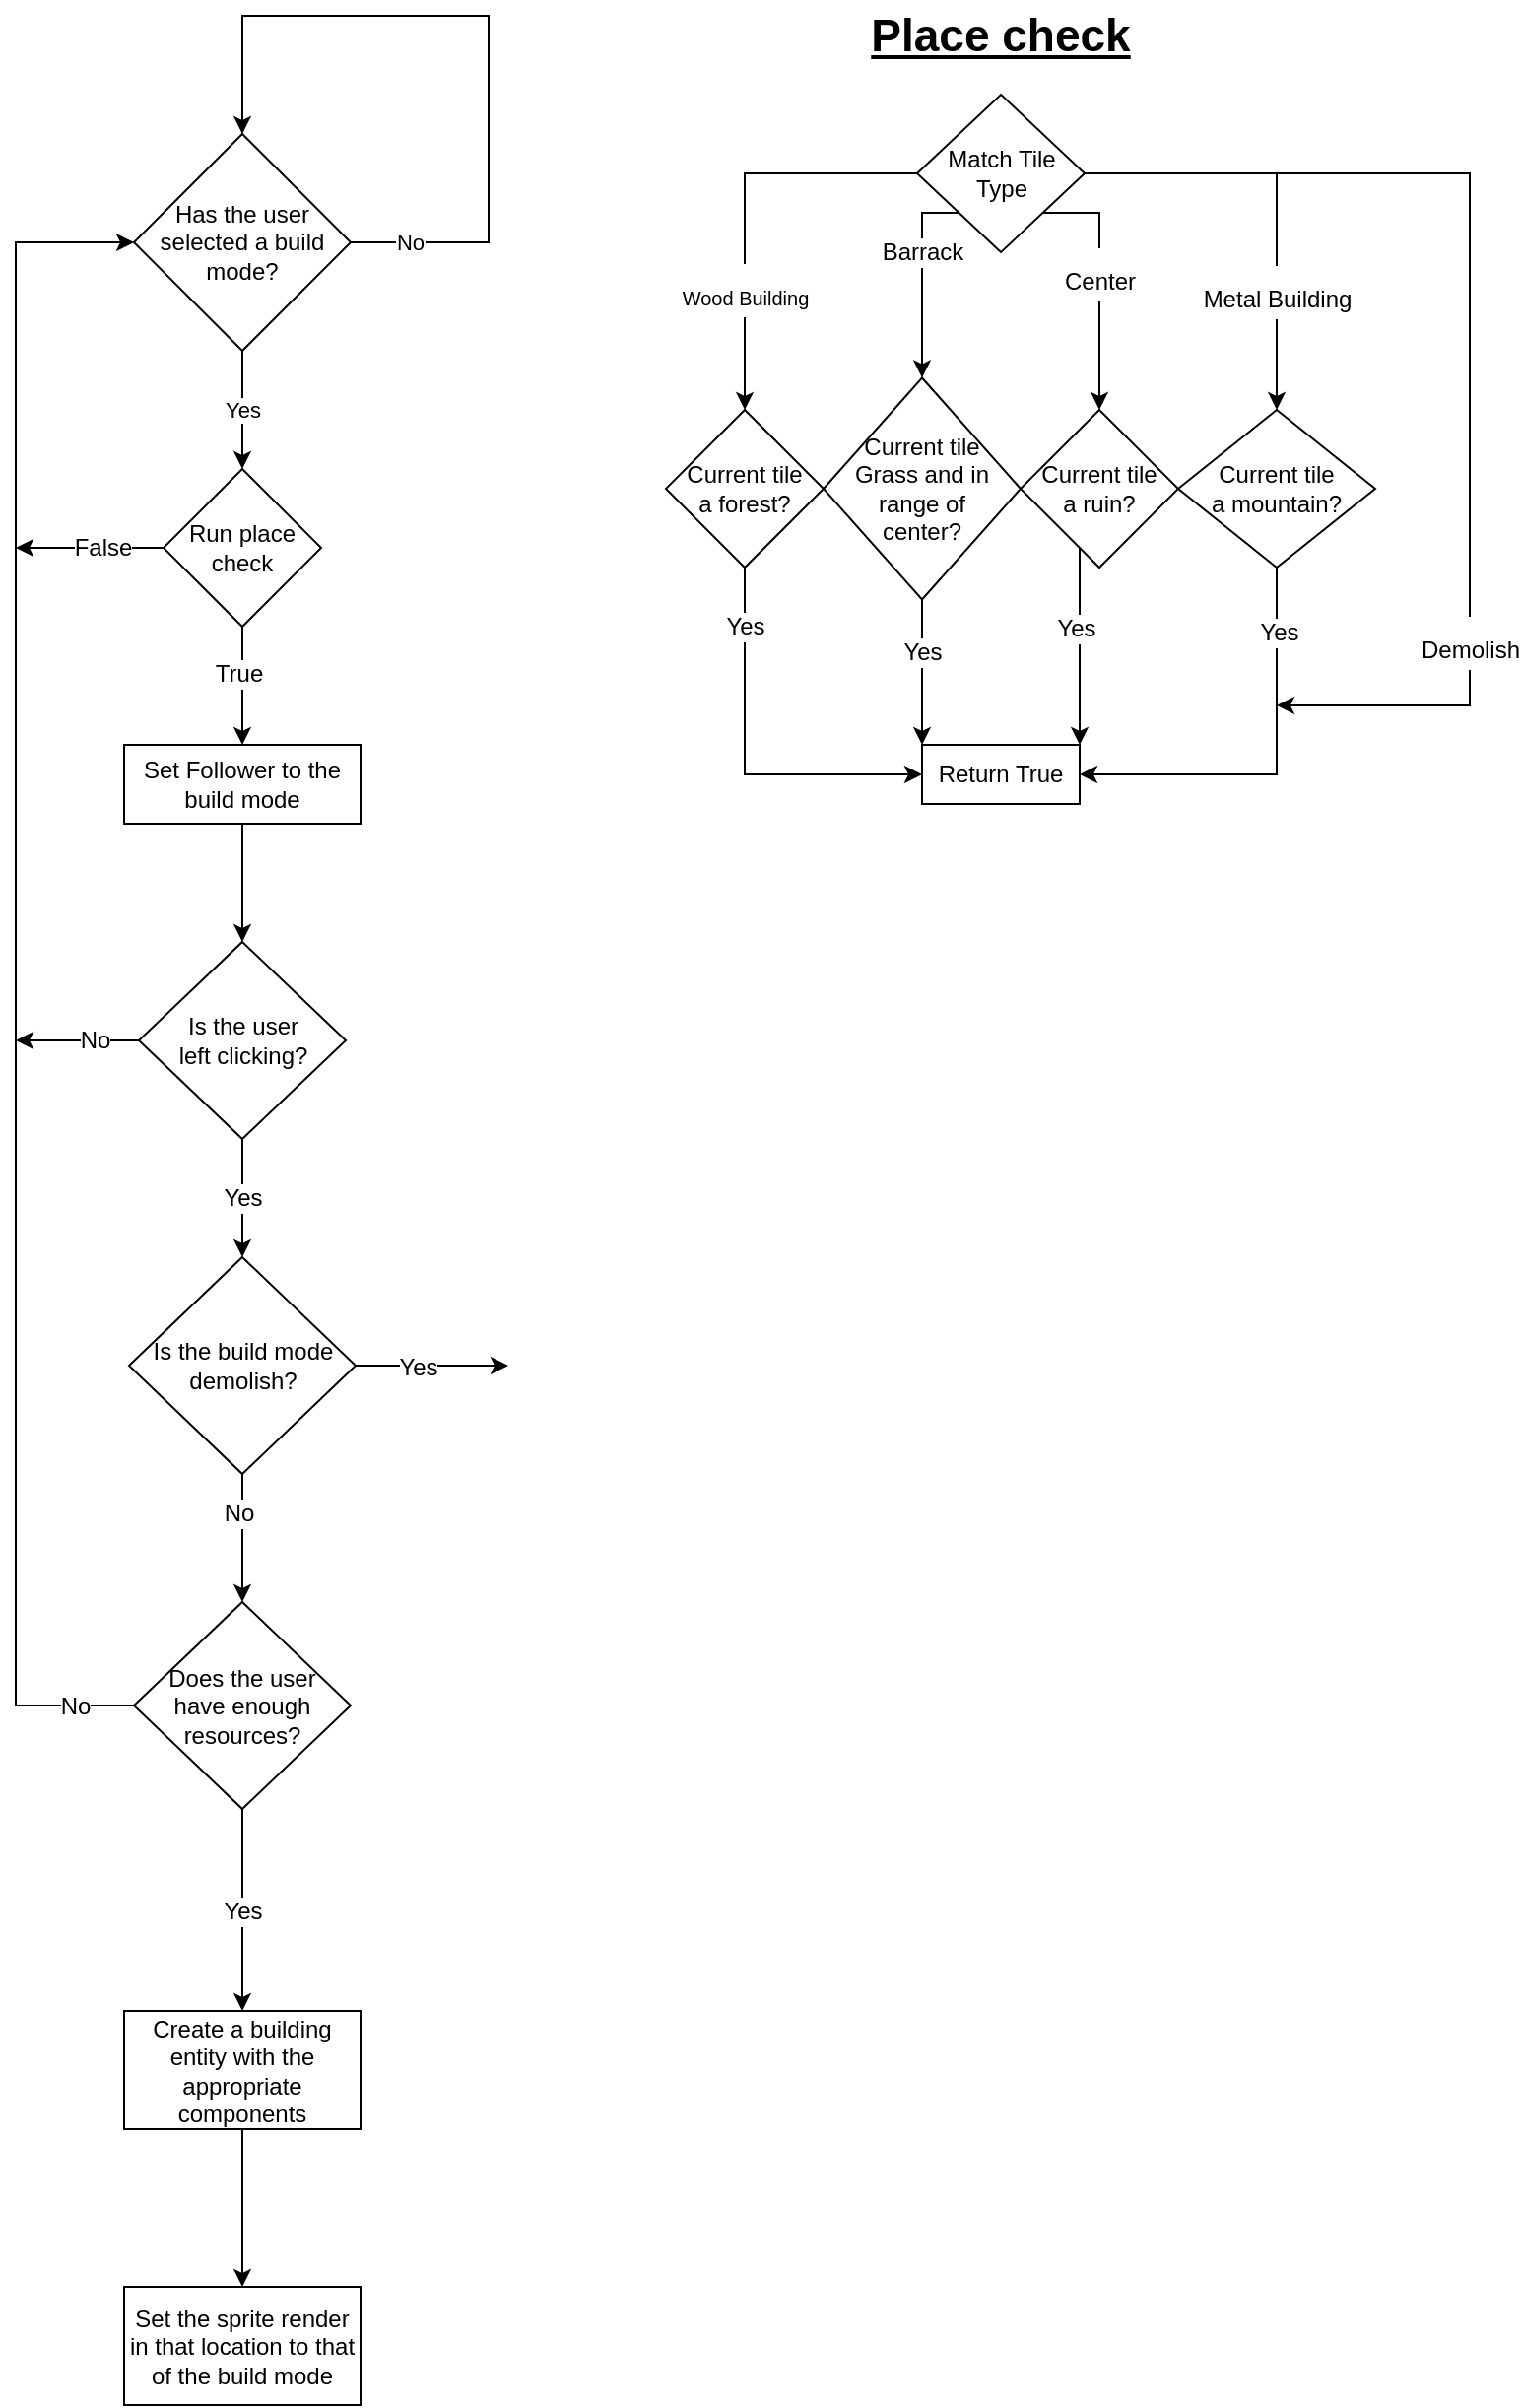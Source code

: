 <mxfile version="14.0.1" type="github">
  <diagram id="pgvQU4TPYQ710n_Lu6ZC" name="Page-1">
    <mxGraphModel dx="1177" dy="647" grid="1" gridSize="10" guides="1" tooltips="1" connect="1" arrows="1" fold="1" page="1" pageScale="1" pageWidth="827" pageHeight="1169" math="0" shadow="0">
      <root>
        <mxCell id="0" />
        <mxCell id="1" parent="0" />
        <mxCell id="Tz45q9WBiDekPMIarujH-3" value="Yes" style="edgeStyle=orthogonalEdgeStyle;rounded=0;orthogonalLoop=1;jettySize=auto;html=1;" edge="1" parent="1" source="Tz45q9WBiDekPMIarujH-1" target="Tz45q9WBiDekPMIarujH-31">
          <mxGeometry relative="1" as="geometry">
            <mxPoint x="135" y="255" as="targetPoint" />
          </mxGeometry>
        </mxCell>
        <mxCell id="Tz45q9WBiDekPMIarujH-4" style="edgeStyle=orthogonalEdgeStyle;rounded=0;orthogonalLoop=1;jettySize=auto;html=1;entryX=0.5;entryY=0;entryDx=0;entryDy=0;" edge="1" parent="1" source="Tz45q9WBiDekPMIarujH-1" target="Tz45q9WBiDekPMIarujH-1">
          <mxGeometry relative="1" as="geometry">
            <mxPoint x="260" y="-20" as="targetPoint" />
            <Array as="points">
              <mxPoint x="260" y="145" />
              <mxPoint x="260" y="30" />
              <mxPoint x="135" y="30" />
            </Array>
          </mxGeometry>
        </mxCell>
        <mxCell id="Tz45q9WBiDekPMIarujH-5" value="No" style="edgeLabel;html=1;align=center;verticalAlign=middle;resizable=0;points=[];" vertex="1" connectable="0" parent="Tz45q9WBiDekPMIarujH-4">
          <mxGeometry x="-0.46" y="3" relative="1" as="geometry">
            <mxPoint x="-37" y="30" as="offset" />
          </mxGeometry>
        </mxCell>
        <mxCell id="Tz45q9WBiDekPMIarujH-1" value="Has the user selected a build mode?" style="rhombus;whiteSpace=wrap;html=1;" vertex="1" parent="1">
          <mxGeometry x="80" y="90" width="110" height="110" as="geometry" />
        </mxCell>
        <mxCell id="Tz45q9WBiDekPMIarujH-7" value="Place check" style="text;html=1;strokeColor=none;fillColor=none;align=center;verticalAlign=middle;whiteSpace=wrap;rounded=0;fontSize=23;fontStyle=5" vertex="1" parent="1">
          <mxGeometry x="410" y="30" width="220" height="20" as="geometry" />
        </mxCell>
        <mxCell id="Tz45q9WBiDekPMIarujH-10" value="Barrack" style="edgeStyle=orthogonalEdgeStyle;rounded=0;orthogonalLoop=1;jettySize=auto;html=1;exitX=0;exitY=1;exitDx=0;exitDy=0;fontSize=12;entryX=0.5;entryY=0;entryDx=0;entryDy=0;" edge="1" parent="1" source="Tz45q9WBiDekPMIarujH-9" target="Tz45q9WBiDekPMIarujH-17">
          <mxGeometry x="-0.253" relative="1" as="geometry">
            <mxPoint x="499" y="260" as="targetPoint" />
            <Array as="points">
              <mxPoint x="480" y="130" />
            </Array>
            <mxPoint as="offset" />
          </mxGeometry>
        </mxCell>
        <mxCell id="Tz45q9WBiDekPMIarujH-11" style="edgeStyle=orthogonalEdgeStyle;rounded=0;orthogonalLoop=1;jettySize=auto;html=1;exitX=0;exitY=0.5;exitDx=0;exitDy=0;fontSize=23;entryX=0.5;entryY=0;entryDx=0;entryDy=0;" edge="1" parent="1" source="Tz45q9WBiDekPMIarujH-9" target="Tz45q9WBiDekPMIarujH-16">
          <mxGeometry relative="1" as="geometry">
            <mxPoint x="400" y="240" as="targetPoint" />
          </mxGeometry>
        </mxCell>
        <mxCell id="Tz45q9WBiDekPMIarujH-14" value="&lt;font size=&quot;1&quot;&gt;Wood Building&lt;br&gt;&lt;/font&gt;" style="edgeLabel;html=1;align=center;verticalAlign=middle;resizable=0;points=[];fontSize=23;" vertex="1" connectable="0" parent="Tz45q9WBiDekPMIarujH-11">
          <mxGeometry x="0.223" relative="1" as="geometry">
            <mxPoint y="19.5" as="offset" />
          </mxGeometry>
        </mxCell>
        <mxCell id="Tz45q9WBiDekPMIarujH-12" value="&lt;font style=&quot;font-size: 12px&quot;&gt;Center&lt;/font&gt;" style="edgeStyle=orthogonalEdgeStyle;rounded=0;orthogonalLoop=1;jettySize=auto;html=1;exitX=1;exitY=1;exitDx=0;exitDy=0;fontSize=23;" edge="1" parent="1" source="Tz45q9WBiDekPMIarujH-9" target="Tz45q9WBiDekPMIarujH-18">
          <mxGeometry x="-0.077" relative="1" as="geometry">
            <mxPoint x="541" y="230" as="targetPoint" />
            <Array as="points">
              <mxPoint x="570" y="130" />
            </Array>
            <mxPoint as="offset" />
          </mxGeometry>
        </mxCell>
        <mxCell id="Tz45q9WBiDekPMIarujH-13" value="&lt;font style=&quot;font-size: 12px&quot;&gt;Metal Building&lt;br&gt;&lt;/font&gt;" style="edgeStyle=orthogonalEdgeStyle;rounded=0;orthogonalLoop=1;jettySize=auto;html=1;exitX=1;exitY=0.5;exitDx=0;exitDy=0;fontSize=23;" edge="1" parent="1" source="Tz45q9WBiDekPMIarujH-9" target="Tz45q9WBiDekPMIarujH-20">
          <mxGeometry x="0.437" relative="1" as="geometry">
            <mxPoint x="640" y="240" as="targetPoint" />
            <mxPoint y="1" as="offset" />
          </mxGeometry>
        </mxCell>
        <mxCell id="Tz45q9WBiDekPMIarujH-9" value="Match Tile Type" style="rhombus;whiteSpace=wrap;html=1;" vertex="1" parent="1">
          <mxGeometry x="477.5" y="70" width="85" height="80" as="geometry" />
        </mxCell>
        <mxCell id="Tz45q9WBiDekPMIarujH-22" style="edgeStyle=orthogonalEdgeStyle;rounded=0;orthogonalLoop=1;jettySize=auto;html=1;fontSize=12;entryX=0;entryY=0.5;entryDx=0;entryDy=0;" edge="1" parent="1" source="Tz45q9WBiDekPMIarujH-16" target="Tz45q9WBiDekPMIarujH-21">
          <mxGeometry relative="1" as="geometry">
            <mxPoint x="390" y="430" as="targetPoint" />
            <Array as="points">
              <mxPoint x="390" y="415" />
            </Array>
          </mxGeometry>
        </mxCell>
        <mxCell id="Tz45q9WBiDekPMIarujH-26" value="Yes" style="edgeLabel;html=1;align=center;verticalAlign=middle;resizable=0;points=[];fontSize=12;" vertex="1" connectable="0" parent="Tz45q9WBiDekPMIarujH-22">
          <mxGeometry x="-0.694" relative="1" as="geometry">
            <mxPoint as="offset" />
          </mxGeometry>
        </mxCell>
        <mxCell id="Tz45q9WBiDekPMIarujH-16" value="&lt;div&gt;Current tile &lt;br&gt;&lt;/div&gt;&lt;div&gt;a forest?&lt;/div&gt;" style="rhombus;whiteSpace=wrap;html=1;fontSize=12;" vertex="1" parent="1">
          <mxGeometry x="350" y="230" width="80" height="80" as="geometry" />
        </mxCell>
        <mxCell id="Tz45q9WBiDekPMIarujH-23" style="edgeStyle=orthogonalEdgeStyle;rounded=0;orthogonalLoop=1;jettySize=auto;html=1;entryX=0;entryY=0;entryDx=0;entryDy=0;fontSize=12;" edge="1" parent="1" source="Tz45q9WBiDekPMIarujH-17" target="Tz45q9WBiDekPMIarujH-21">
          <mxGeometry relative="1" as="geometry" />
        </mxCell>
        <mxCell id="Tz45q9WBiDekPMIarujH-27" value="Yes" style="edgeLabel;html=1;align=center;verticalAlign=middle;resizable=0;points=[];fontSize=12;" vertex="1" connectable="0" parent="Tz45q9WBiDekPMIarujH-23">
          <mxGeometry x="-0.275" relative="1" as="geometry">
            <mxPoint as="offset" />
          </mxGeometry>
        </mxCell>
        <mxCell id="Tz45q9WBiDekPMIarujH-17" value="&lt;div&gt;Current tile &lt;br&gt;&lt;/div&gt;&lt;div&gt;Grass and in range of &lt;br&gt;&lt;/div&gt;&lt;div&gt;center?&lt;br&gt;&lt;/div&gt;" style="rhombus;whiteSpace=wrap;html=1;fontSize=12;" vertex="1" parent="1">
          <mxGeometry x="430" y="213.75" width="100" height="112.5" as="geometry" />
        </mxCell>
        <mxCell id="Tz45q9WBiDekPMIarujH-24" style="edgeStyle=orthogonalEdgeStyle;rounded=0;orthogonalLoop=1;jettySize=auto;html=1;entryX=1;entryY=0;entryDx=0;entryDy=0;fontSize=12;" edge="1" parent="1" source="Tz45q9WBiDekPMIarujH-18" target="Tz45q9WBiDekPMIarujH-21">
          <mxGeometry relative="1" as="geometry">
            <Array as="points">
              <mxPoint x="560" y="340" />
              <mxPoint x="560" y="340" />
            </Array>
          </mxGeometry>
        </mxCell>
        <mxCell id="Tz45q9WBiDekPMIarujH-28" value="Yes" style="edgeLabel;html=1;align=center;verticalAlign=middle;resizable=0;points=[];fontSize=12;" vertex="1" connectable="0" parent="Tz45q9WBiDekPMIarujH-24">
          <mxGeometry x="-0.192" y="-2" relative="1" as="geometry">
            <mxPoint as="offset" />
          </mxGeometry>
        </mxCell>
        <mxCell id="Tz45q9WBiDekPMIarujH-18" value="&lt;div&gt;Current tile &lt;br&gt;&lt;/div&gt;&lt;div&gt;a ruin?&lt;/div&gt;" style="rhombus;whiteSpace=wrap;html=1;" vertex="1" parent="1">
          <mxGeometry x="530" y="230" width="80" height="80" as="geometry" />
        </mxCell>
        <mxCell id="Tz45q9WBiDekPMIarujH-25" style="edgeStyle=orthogonalEdgeStyle;rounded=0;orthogonalLoop=1;jettySize=auto;html=1;fontSize=12;entryX=1;entryY=0.5;entryDx=0;entryDy=0;" edge="1" parent="1" source="Tz45q9WBiDekPMIarujH-20" target="Tz45q9WBiDekPMIarujH-21">
          <mxGeometry relative="1" as="geometry">
            <mxPoint x="660" y="420" as="targetPoint" />
            <Array as="points">
              <mxPoint x="660" y="415" />
            </Array>
          </mxGeometry>
        </mxCell>
        <mxCell id="Tz45q9WBiDekPMIarujH-29" value="Yes" style="edgeLabel;html=1;align=center;verticalAlign=middle;resizable=0;points=[];fontSize=12;" vertex="1" connectable="0" parent="Tz45q9WBiDekPMIarujH-25">
          <mxGeometry x="-0.681" y="1" relative="1" as="geometry">
            <mxPoint as="offset" />
          </mxGeometry>
        </mxCell>
        <mxCell id="Tz45q9WBiDekPMIarujH-20" value="&lt;div&gt;Current tile &lt;br&gt;&lt;/div&gt;&lt;div&gt;a mountain?&lt;/div&gt;" style="rhombus;whiteSpace=wrap;html=1;" vertex="1" parent="1">
          <mxGeometry x="610" y="230" width="100" height="80" as="geometry" />
        </mxCell>
        <mxCell id="Tz45q9WBiDekPMIarujH-21" value="Return True" style="rounded=0;whiteSpace=wrap;html=1;fontSize=12;" vertex="1" parent="1">
          <mxGeometry x="480" y="400" width="80" height="30" as="geometry" />
        </mxCell>
        <mxCell id="Tz45q9WBiDekPMIarujH-33" value="" style="edgeStyle=orthogonalEdgeStyle;rounded=0;orthogonalLoop=1;jettySize=auto;html=1;fontSize=12;" edge="1" parent="1" source="Tz45q9WBiDekPMIarujH-31" target="Tz45q9WBiDekPMIarujH-32">
          <mxGeometry relative="1" as="geometry" />
        </mxCell>
        <mxCell id="Tz45q9WBiDekPMIarujH-34" value="True" style="edgeLabel;html=1;align=center;verticalAlign=middle;resizable=0;points=[];fontSize=12;" vertex="1" connectable="0" parent="Tz45q9WBiDekPMIarujH-33">
          <mxGeometry x="-0.203" y="-2" relative="1" as="geometry">
            <mxPoint as="offset" />
          </mxGeometry>
        </mxCell>
        <mxCell id="Tz45q9WBiDekPMIarujH-38" style="edgeStyle=orthogonalEdgeStyle;rounded=0;orthogonalLoop=1;jettySize=auto;html=1;fontSize=12;exitX=0;exitY=0.5;exitDx=0;exitDy=0;" edge="1" parent="1" source="Tz45q9WBiDekPMIarujH-31">
          <mxGeometry relative="1" as="geometry">
            <mxPoint x="20" y="300" as="targetPoint" />
            <mxPoint x="100" y="300" as="sourcePoint" />
            <Array as="points" />
          </mxGeometry>
        </mxCell>
        <mxCell id="Tz45q9WBiDekPMIarujH-39" value="False" style="edgeLabel;html=1;align=center;verticalAlign=middle;resizable=0;points=[];fontSize=12;" vertex="1" connectable="0" parent="Tz45q9WBiDekPMIarujH-38">
          <mxGeometry x="-0.169" relative="1" as="geometry">
            <mxPoint as="offset" />
          </mxGeometry>
        </mxCell>
        <mxCell id="Tz45q9WBiDekPMIarujH-31" value="Run place check" style="rhombus;whiteSpace=wrap;html=1;" vertex="1" parent="1">
          <mxGeometry x="95" y="260" width="80" height="80" as="geometry" />
        </mxCell>
        <mxCell id="Tz45q9WBiDekPMIarujH-36" value="" style="edgeStyle=orthogonalEdgeStyle;rounded=0;orthogonalLoop=1;jettySize=auto;html=1;fontSize=12;" edge="1" parent="1" source="Tz45q9WBiDekPMIarujH-32" target="Tz45q9WBiDekPMIarujH-35">
          <mxGeometry relative="1" as="geometry" />
        </mxCell>
        <mxCell id="Tz45q9WBiDekPMIarujH-32" value="Set Follower to the build mode" style="whiteSpace=wrap;html=1;" vertex="1" parent="1">
          <mxGeometry x="75" y="400" width="120" height="40" as="geometry" />
        </mxCell>
        <mxCell id="Tz45q9WBiDekPMIarujH-41" value="Yes" style="edgeStyle=orthogonalEdgeStyle;rounded=0;orthogonalLoop=1;jettySize=auto;html=1;fontSize=12;" edge="1" parent="1" source="Tz45q9WBiDekPMIarujH-35" target="Tz45q9WBiDekPMIarujH-42">
          <mxGeometry relative="1" as="geometry">
            <mxPoint x="135" y="700" as="targetPoint" />
          </mxGeometry>
        </mxCell>
        <mxCell id="Tz45q9WBiDekPMIarujH-53" style="edgeStyle=orthogonalEdgeStyle;rounded=0;orthogonalLoop=1;jettySize=auto;html=1;fontSize=12;" edge="1" parent="1" source="Tz45q9WBiDekPMIarujH-35">
          <mxGeometry relative="1" as="geometry">
            <mxPoint x="20" y="550" as="targetPoint" />
          </mxGeometry>
        </mxCell>
        <mxCell id="Tz45q9WBiDekPMIarujH-54" value="No" style="edgeLabel;html=1;align=center;verticalAlign=middle;resizable=0;points=[];fontSize=12;" vertex="1" connectable="0" parent="Tz45q9WBiDekPMIarujH-53">
          <mxGeometry x="-0.285" relative="1" as="geometry">
            <mxPoint as="offset" />
          </mxGeometry>
        </mxCell>
        <mxCell id="Tz45q9WBiDekPMIarujH-35" value="&lt;div&gt;Is the user &lt;br&gt;&lt;/div&gt;&lt;div&gt;left clicking?&lt;/div&gt;" style="rhombus;whiteSpace=wrap;html=1;" vertex="1" parent="1">
          <mxGeometry x="82.5" y="500" width="105" height="100" as="geometry" />
        </mxCell>
        <mxCell id="Tz45q9WBiDekPMIarujH-44" value="" style="edgeStyle=orthogonalEdgeStyle;rounded=0;orthogonalLoop=1;jettySize=auto;html=1;fontSize=12;" edge="1" parent="1" source="Tz45q9WBiDekPMIarujH-42">
          <mxGeometry relative="1" as="geometry">
            <mxPoint x="270" y="715" as="targetPoint" />
          </mxGeometry>
        </mxCell>
        <mxCell id="Tz45q9WBiDekPMIarujH-45" value="Yes" style="edgeLabel;html=1;align=center;verticalAlign=middle;resizable=0;points=[];fontSize=12;" vertex="1" connectable="0" parent="Tz45q9WBiDekPMIarujH-44">
          <mxGeometry x="-0.198" y="-1" relative="1" as="geometry">
            <mxPoint as="offset" />
          </mxGeometry>
        </mxCell>
        <mxCell id="Tz45q9WBiDekPMIarujH-47" value="" style="edgeStyle=orthogonalEdgeStyle;rounded=0;orthogonalLoop=1;jettySize=auto;html=1;fontSize=12;" edge="1" parent="1" source="Tz45q9WBiDekPMIarujH-42" target="Tz45q9WBiDekPMIarujH-50">
          <mxGeometry relative="1" as="geometry">
            <mxPoint x="135" y="875" as="targetPoint" />
          </mxGeometry>
        </mxCell>
        <mxCell id="Tz45q9WBiDekPMIarujH-49" value="No" style="edgeLabel;html=1;align=center;verticalAlign=middle;resizable=0;points=[];fontSize=12;" vertex="1" connectable="0" parent="Tz45q9WBiDekPMIarujH-47">
          <mxGeometry x="-0.388" y="-2" relative="1" as="geometry">
            <mxPoint as="offset" />
          </mxGeometry>
        </mxCell>
        <mxCell id="Tz45q9WBiDekPMIarujH-42" value="Is the build mode demolish?" style="rhombus;whiteSpace=wrap;html=1;" vertex="1" parent="1">
          <mxGeometry x="77.5" y="660" width="115" height="110" as="geometry" />
        </mxCell>
        <mxCell id="Tz45q9WBiDekPMIarujH-51" value="No" style="edgeStyle=orthogonalEdgeStyle;rounded=0;orthogonalLoop=1;jettySize=auto;html=1;exitX=0;exitY=0.5;exitDx=0;exitDy=0;fontSize=12;" edge="1" parent="1" source="Tz45q9WBiDekPMIarujH-50" target="Tz45q9WBiDekPMIarujH-1">
          <mxGeometry x="-0.93" relative="1" as="geometry">
            <mxPoint x="20" y="130" as="targetPoint" />
            <Array as="points">
              <mxPoint x="20" y="888" />
              <mxPoint x="20" y="145" />
            </Array>
            <mxPoint as="offset" />
          </mxGeometry>
        </mxCell>
        <mxCell id="Tz45q9WBiDekPMIarujH-56" value="Yes" style="edgeStyle=orthogonalEdgeStyle;rounded=0;orthogonalLoop=1;jettySize=auto;html=1;fontSize=12;" edge="1" parent="1" source="Tz45q9WBiDekPMIarujH-50" target="Tz45q9WBiDekPMIarujH-55">
          <mxGeometry relative="1" as="geometry" />
        </mxCell>
        <mxCell id="Tz45q9WBiDekPMIarujH-50" value="&lt;div&gt;Does the user &lt;br&gt;&lt;/div&gt;&lt;div&gt;have enough resources?&lt;/div&gt;" style="rhombus;whiteSpace=wrap;html=1;" vertex="1" parent="1">
          <mxGeometry x="80" y="835" width="110" height="105" as="geometry" />
        </mxCell>
        <mxCell id="Tz45q9WBiDekPMIarujH-58" value="" style="edgeStyle=orthogonalEdgeStyle;rounded=0;orthogonalLoop=1;jettySize=auto;html=1;fontSize=12;" edge="1" parent="1" source="Tz45q9WBiDekPMIarujH-55" target="Tz45q9WBiDekPMIarujH-57">
          <mxGeometry relative="1" as="geometry" />
        </mxCell>
        <mxCell id="Tz45q9WBiDekPMIarujH-55" value="Create a building entity with the appropriate components" style="whiteSpace=wrap;html=1;" vertex="1" parent="1">
          <mxGeometry x="75" y="1042.5" width="120" height="60" as="geometry" />
        </mxCell>
        <mxCell id="Tz45q9WBiDekPMIarujH-57" value="Set the sprite render in that location to that of the build mode" style="whiteSpace=wrap;html=1;" vertex="1" parent="1">
          <mxGeometry x="75" y="1182.5" width="120" height="60" as="geometry" />
        </mxCell>
        <mxCell id="Tz45q9WBiDekPMIarujH-59" value="&lt;font style=&quot;font-size: 12px&quot;&gt;Demolish&lt;/font&gt;" style="edgeStyle=orthogonalEdgeStyle;rounded=0;orthogonalLoop=1;jettySize=auto;html=1;exitX=1;exitY=0.5;exitDx=0;exitDy=0;fontSize=23;" edge="1" parent="1">
          <mxGeometry x="0.437" relative="1" as="geometry">
            <mxPoint x="660" y="380" as="targetPoint" />
            <mxPoint x="660" y="109.98" as="sourcePoint" />
            <mxPoint y="1" as="offset" />
            <Array as="points">
              <mxPoint x="758" y="110" />
              <mxPoint x="758" y="380" />
              <mxPoint x="660" y="380" />
            </Array>
          </mxGeometry>
        </mxCell>
      </root>
    </mxGraphModel>
  </diagram>
</mxfile>
